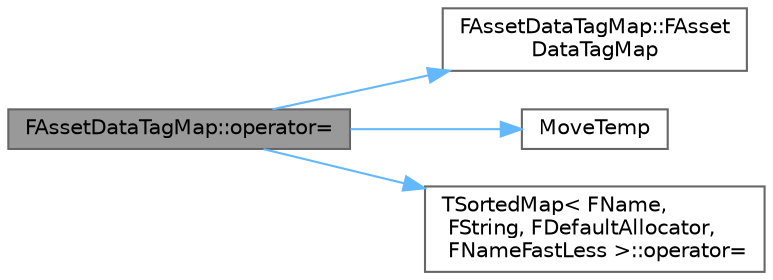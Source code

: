 digraph "FAssetDataTagMap::operator="
{
 // INTERACTIVE_SVG=YES
 // LATEX_PDF_SIZE
  bgcolor="transparent";
  edge [fontname=Helvetica,fontsize=10,labelfontname=Helvetica,labelfontsize=10];
  node [fontname=Helvetica,fontsize=10,shape=box,height=0.2,width=0.4];
  rankdir="LR";
  Node1 [id="Node000001",label="FAssetDataTagMap::operator=",height=0.2,width=0.4,color="gray40", fillcolor="grey60", style="filled", fontcolor="black",tooltip=" "];
  Node1 -> Node2 [id="edge1_Node000001_Node000002",color="steelblue1",style="solid",tooltip=" "];
  Node2 [id="Node000002",label="FAssetDataTagMap::FAsset\lDataTagMap",height=0.2,width=0.4,color="grey40", fillcolor="white", style="filled",URL="$d6/de3/classFAssetDataTagMap.html#ad1f16510f59bfe73728f7369f3d41976",tooltip=" "];
  Node1 -> Node3 [id="edge2_Node000001_Node000003",color="steelblue1",style="solid",tooltip=" "];
  Node3 [id="Node000003",label="MoveTemp",height=0.2,width=0.4,color="grey40", fillcolor="white", style="filled",URL="$d4/d24/UnrealTemplate_8h.html#ad5e6c049aeb9c9115fec514ba581dbb6",tooltip="MoveTemp will cast a reference to an rvalue reference."];
  Node1 -> Node4 [id="edge3_Node000001_Node000004",color="steelblue1",style="solid",tooltip=" "];
  Node4 [id="Node000004",label="TSortedMap\< FName,\l FString, FDefaultAllocator,\l FNameFastLess \>::operator=",height=0.2,width=0.4,color="grey40", fillcolor="white", style="filled",URL="$d6/d24/classTSortedMap.html#a0c724ce990d1fd143a61becd16e1848f",tooltip=" "];
}
